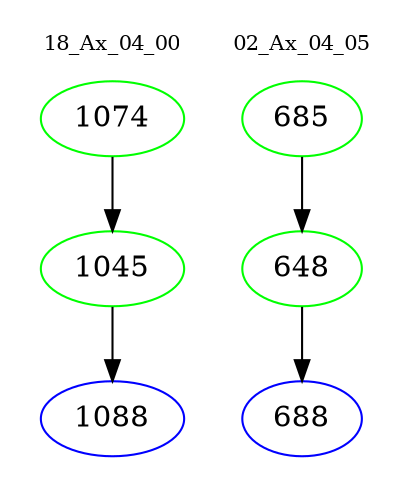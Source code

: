 digraph{
subgraph cluster_0 {
color = white
label = "18_Ax_04_00";
fontsize=10;
T0_1074 [label="1074", color="green"]
T0_1074 -> T0_1045 [color="black"]
T0_1045 [label="1045", color="green"]
T0_1045 -> T0_1088 [color="black"]
T0_1088 [label="1088", color="blue"]
}
subgraph cluster_1 {
color = white
label = "02_Ax_04_05";
fontsize=10;
T1_685 [label="685", color="green"]
T1_685 -> T1_648 [color="black"]
T1_648 [label="648", color="green"]
T1_648 -> T1_688 [color="black"]
T1_688 [label="688", color="blue"]
}
}
